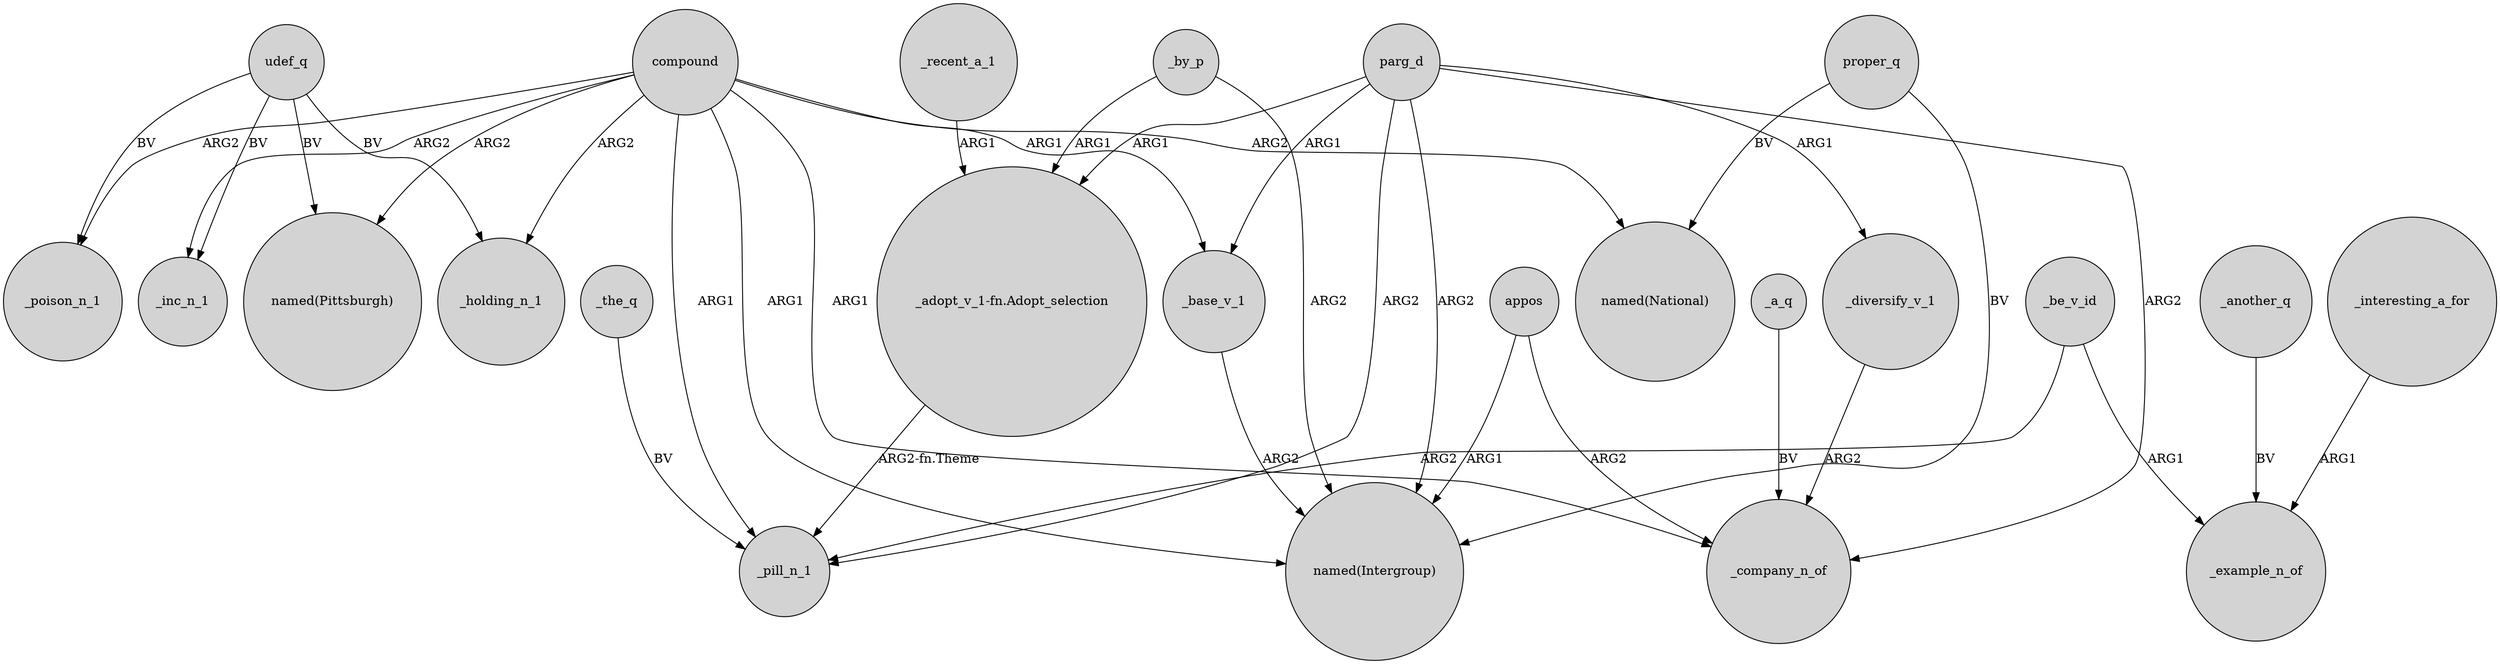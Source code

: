digraph {
	node [shape=circle style=filled]
	_the_q -> _pill_n_1 [label=BV]
	compound -> _pill_n_1 [label=ARG1]
	_be_v_id -> _pill_n_1 [label=ARG2]
	udef_q -> _inc_n_1 [label=BV]
	_another_q -> _example_n_of [label=BV]
	_base_v_1 -> "named(Intergroup)" [label=ARG2]
	_recent_a_1 -> "_adopt_v_1-fn.Adopt_selection" [label=ARG1]
	_be_v_id -> _example_n_of [label=ARG1]
	proper_q -> "named(Intergroup)" [label=BV]
	parg_d -> _pill_n_1 [label=ARG2]
	_by_p -> "named(Intergroup)" [label=ARG2]
	_diversify_v_1 -> _company_n_of [label=ARG2]
	compound -> _holding_n_1 [label=ARG2]
	"_adopt_v_1-fn.Adopt_selection" -> _pill_n_1 [label="ARG2-fn.Theme"]
	udef_q -> _poison_n_1 [label=BV]
	compound -> "named(National)" [label=ARG2]
	compound -> _company_n_of [label=ARG1]
	_by_p -> "_adopt_v_1-fn.Adopt_selection" [label=ARG1]
	compound -> _base_v_1 [label=ARG1]
	appos -> _company_n_of [label=ARG2]
	_interesting_a_for -> _example_n_of [label=ARG1]
	parg_d -> _company_n_of [label=ARG2]
	compound -> _poison_n_1 [label=ARG2]
	_a_q -> _company_n_of [label=BV]
	compound -> "named(Intergroup)" [label=ARG1]
	parg_d -> _diversify_v_1 [label=ARG1]
	parg_d -> "_adopt_v_1-fn.Adopt_selection" [label=ARG1]
	udef_q -> "named(Pittsburgh)" [label=BV]
	parg_d -> _base_v_1 [label=ARG1]
	proper_q -> "named(National)" [label=BV]
	udef_q -> _holding_n_1 [label=BV]
	appos -> "named(Intergroup)" [label=ARG1]
	parg_d -> "named(Intergroup)" [label=ARG2]
	compound -> _inc_n_1 [label=ARG2]
	compound -> "named(Pittsburgh)" [label=ARG2]
}
